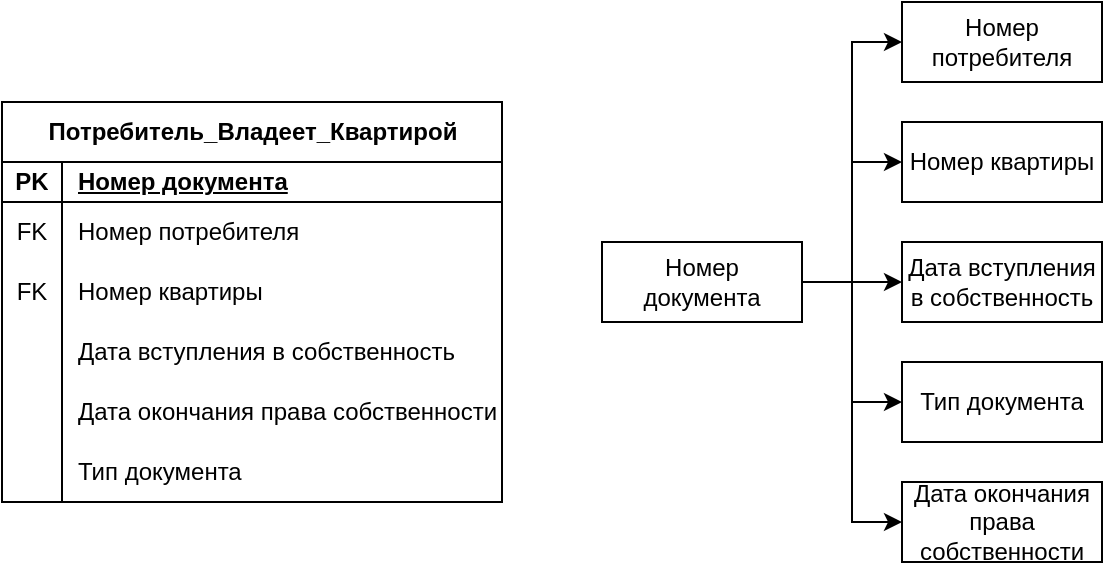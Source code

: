 <mxfile version="23.1.5" type="device">
  <diagram name="Страница — 1" id="FVYMMrZaKlNHgh18oETn">
    <mxGraphModel dx="273" dy="1230" grid="1" gridSize="10" guides="1" tooltips="1" connect="1" arrows="1" fold="1" page="1" pageScale="1" pageWidth="827" pageHeight="1169" math="0" shadow="0">
      <root>
        <mxCell id="0" />
        <mxCell id="1" parent="0" />
        <mxCell id="Vw5EIvt3NkMxzcTjgDEH-1" value="Потребитель_Владеет_Квартирой" style="shape=table;startSize=30;container=1;collapsible=1;childLayout=tableLayout;fixedRows=1;rowLines=0;fontStyle=1;align=center;resizeLast=1;html=1;" vertex="1" parent="1">
          <mxGeometry x="890" y="410" width="250" height="200" as="geometry" />
        </mxCell>
        <mxCell id="Vw5EIvt3NkMxzcTjgDEH-2" value="" style="shape=tableRow;horizontal=0;startSize=0;swimlaneHead=0;swimlaneBody=0;fillColor=none;collapsible=0;dropTarget=0;points=[[0,0.5],[1,0.5]];portConstraint=eastwest;top=0;left=0;right=0;bottom=1;" vertex="1" parent="Vw5EIvt3NkMxzcTjgDEH-1">
          <mxGeometry y="30" width="250" height="20" as="geometry" />
        </mxCell>
        <mxCell id="Vw5EIvt3NkMxzcTjgDEH-3" value="PK" style="shape=partialRectangle;connectable=0;fillColor=none;top=0;left=0;bottom=0;right=0;fontStyle=1;overflow=hidden;whiteSpace=wrap;html=1;" vertex="1" parent="Vw5EIvt3NkMxzcTjgDEH-2">
          <mxGeometry width="30" height="20" as="geometry">
            <mxRectangle width="30" height="20" as="alternateBounds" />
          </mxGeometry>
        </mxCell>
        <mxCell id="Vw5EIvt3NkMxzcTjgDEH-4" value="Номер документа" style="shape=partialRectangle;connectable=0;fillColor=none;top=0;left=0;bottom=0;right=0;align=left;spacingLeft=6;fontStyle=5;overflow=hidden;whiteSpace=wrap;html=1;" vertex="1" parent="Vw5EIvt3NkMxzcTjgDEH-2">
          <mxGeometry x="30" width="220" height="20" as="geometry">
            <mxRectangle width="220" height="20" as="alternateBounds" />
          </mxGeometry>
        </mxCell>
        <mxCell id="Vw5EIvt3NkMxzcTjgDEH-5" value="" style="shape=tableRow;horizontal=0;startSize=0;swimlaneHead=0;swimlaneBody=0;fillColor=none;collapsible=0;dropTarget=0;points=[[0,0.5],[1,0.5]];portConstraint=eastwest;top=0;left=0;right=0;bottom=0;" vertex="1" parent="Vw5EIvt3NkMxzcTjgDEH-1">
          <mxGeometry y="50" width="250" height="30" as="geometry" />
        </mxCell>
        <mxCell id="Vw5EIvt3NkMxzcTjgDEH-6" value="FK" style="shape=partialRectangle;connectable=0;fillColor=none;top=0;left=0;bottom=0;right=0;editable=1;overflow=hidden;whiteSpace=wrap;html=1;" vertex="1" parent="Vw5EIvt3NkMxzcTjgDEH-5">
          <mxGeometry width="30" height="30" as="geometry">
            <mxRectangle width="30" height="30" as="alternateBounds" />
          </mxGeometry>
        </mxCell>
        <mxCell id="Vw5EIvt3NkMxzcTjgDEH-7" value="Номер потребителя" style="shape=partialRectangle;connectable=0;fillColor=none;top=0;left=0;bottom=0;right=0;align=left;spacingLeft=6;overflow=hidden;whiteSpace=wrap;html=1;" vertex="1" parent="Vw5EIvt3NkMxzcTjgDEH-5">
          <mxGeometry x="30" width="220" height="30" as="geometry">
            <mxRectangle width="220" height="30" as="alternateBounds" />
          </mxGeometry>
        </mxCell>
        <mxCell id="Vw5EIvt3NkMxzcTjgDEH-8" value="" style="shape=tableRow;horizontal=0;startSize=0;swimlaneHead=0;swimlaneBody=0;fillColor=none;collapsible=0;dropTarget=0;points=[[0,0.5],[1,0.5]];portConstraint=eastwest;top=0;left=0;right=0;bottom=0;" vertex="1" parent="Vw5EIvt3NkMxzcTjgDEH-1">
          <mxGeometry y="80" width="250" height="30" as="geometry" />
        </mxCell>
        <mxCell id="Vw5EIvt3NkMxzcTjgDEH-9" value="FK" style="shape=partialRectangle;connectable=0;fillColor=none;top=0;left=0;bottom=0;right=0;editable=1;overflow=hidden;whiteSpace=wrap;html=1;" vertex="1" parent="Vw5EIvt3NkMxzcTjgDEH-8">
          <mxGeometry width="30" height="30" as="geometry">
            <mxRectangle width="30" height="30" as="alternateBounds" />
          </mxGeometry>
        </mxCell>
        <mxCell id="Vw5EIvt3NkMxzcTjgDEH-10" value="Номер квартиры" style="shape=partialRectangle;connectable=0;fillColor=none;top=0;left=0;bottom=0;right=0;align=left;spacingLeft=6;overflow=hidden;whiteSpace=wrap;html=1;" vertex="1" parent="Vw5EIvt3NkMxzcTjgDEH-8">
          <mxGeometry x="30" width="220" height="30" as="geometry">
            <mxRectangle width="220" height="30" as="alternateBounds" />
          </mxGeometry>
        </mxCell>
        <mxCell id="Vw5EIvt3NkMxzcTjgDEH-11" value="" style="shape=tableRow;horizontal=0;startSize=0;swimlaneHead=0;swimlaneBody=0;fillColor=none;collapsible=0;dropTarget=0;points=[[0,0.5],[1,0.5]];portConstraint=eastwest;top=0;left=0;right=0;bottom=0;" vertex="1" parent="Vw5EIvt3NkMxzcTjgDEH-1">
          <mxGeometry y="110" width="250" height="30" as="geometry" />
        </mxCell>
        <mxCell id="Vw5EIvt3NkMxzcTjgDEH-12" value="" style="shape=partialRectangle;connectable=0;fillColor=none;top=0;left=0;bottom=0;right=0;editable=1;overflow=hidden;whiteSpace=wrap;html=1;" vertex="1" parent="Vw5EIvt3NkMxzcTjgDEH-11">
          <mxGeometry width="30" height="30" as="geometry">
            <mxRectangle width="30" height="30" as="alternateBounds" />
          </mxGeometry>
        </mxCell>
        <mxCell id="Vw5EIvt3NkMxzcTjgDEH-13" value="Дата вступления в собственность" style="shape=partialRectangle;connectable=0;fillColor=none;top=0;left=0;bottom=0;right=0;align=left;spacingLeft=6;overflow=hidden;whiteSpace=wrap;html=1;" vertex="1" parent="Vw5EIvt3NkMxzcTjgDEH-11">
          <mxGeometry x="30" width="220" height="30" as="geometry">
            <mxRectangle width="220" height="30" as="alternateBounds" />
          </mxGeometry>
        </mxCell>
        <mxCell id="Vw5EIvt3NkMxzcTjgDEH-14" style="shape=tableRow;horizontal=0;startSize=0;swimlaneHead=0;swimlaneBody=0;fillColor=none;collapsible=0;dropTarget=0;points=[[0,0.5],[1,0.5]];portConstraint=eastwest;top=0;left=0;right=0;bottom=0;" vertex="1" parent="Vw5EIvt3NkMxzcTjgDEH-1">
          <mxGeometry y="140" width="250" height="30" as="geometry" />
        </mxCell>
        <mxCell id="Vw5EIvt3NkMxzcTjgDEH-15" style="shape=partialRectangle;connectable=0;fillColor=none;top=0;left=0;bottom=0;right=0;editable=1;overflow=hidden;whiteSpace=wrap;html=1;" vertex="1" parent="Vw5EIvt3NkMxzcTjgDEH-14">
          <mxGeometry width="30" height="30" as="geometry">
            <mxRectangle width="30" height="30" as="alternateBounds" />
          </mxGeometry>
        </mxCell>
        <mxCell id="Vw5EIvt3NkMxzcTjgDEH-16" value="Дата окончания права собственности" style="shape=partialRectangle;connectable=0;fillColor=none;top=0;left=0;bottom=0;right=0;align=left;spacingLeft=6;overflow=hidden;whiteSpace=wrap;html=1;" vertex="1" parent="Vw5EIvt3NkMxzcTjgDEH-14">
          <mxGeometry x="30" width="220" height="30" as="geometry">
            <mxRectangle width="220" height="30" as="alternateBounds" />
          </mxGeometry>
        </mxCell>
        <mxCell id="Vw5EIvt3NkMxzcTjgDEH-17" style="shape=tableRow;horizontal=0;startSize=0;swimlaneHead=0;swimlaneBody=0;fillColor=none;collapsible=0;dropTarget=0;points=[[0,0.5],[1,0.5]];portConstraint=eastwest;top=0;left=0;right=0;bottom=0;" vertex="1" parent="Vw5EIvt3NkMxzcTjgDEH-1">
          <mxGeometry y="170" width="250" height="30" as="geometry" />
        </mxCell>
        <mxCell id="Vw5EIvt3NkMxzcTjgDEH-18" style="shape=partialRectangle;connectable=0;fillColor=none;top=0;left=0;bottom=0;right=0;editable=1;overflow=hidden;whiteSpace=wrap;html=1;" vertex="1" parent="Vw5EIvt3NkMxzcTjgDEH-17">
          <mxGeometry width="30" height="30" as="geometry">
            <mxRectangle width="30" height="30" as="alternateBounds" />
          </mxGeometry>
        </mxCell>
        <mxCell id="Vw5EIvt3NkMxzcTjgDEH-19" value="Тип документа" style="shape=partialRectangle;connectable=0;fillColor=none;top=0;left=0;bottom=0;right=0;align=left;spacingLeft=6;overflow=hidden;whiteSpace=wrap;html=1;" vertex="1" parent="Vw5EIvt3NkMxzcTjgDEH-17">
          <mxGeometry x="30" width="220" height="30" as="geometry">
            <mxRectangle width="220" height="30" as="alternateBounds" />
          </mxGeometry>
        </mxCell>
        <mxCell id="Vw5EIvt3NkMxzcTjgDEH-26" style="edgeStyle=orthogonalEdgeStyle;rounded=0;orthogonalLoop=1;jettySize=auto;html=1;entryX=0;entryY=0.5;entryDx=0;entryDy=0;" edge="1" parent="1" source="Vw5EIvt3NkMxzcTjgDEH-20" target="Vw5EIvt3NkMxzcTjgDEH-23">
          <mxGeometry relative="1" as="geometry" />
        </mxCell>
        <mxCell id="Vw5EIvt3NkMxzcTjgDEH-27" style="edgeStyle=orthogonalEdgeStyle;rounded=0;orthogonalLoop=1;jettySize=auto;html=1;entryX=0;entryY=0.5;entryDx=0;entryDy=0;" edge="1" parent="1" source="Vw5EIvt3NkMxzcTjgDEH-20" target="Vw5EIvt3NkMxzcTjgDEH-21">
          <mxGeometry relative="1" as="geometry" />
        </mxCell>
        <mxCell id="Vw5EIvt3NkMxzcTjgDEH-28" style="edgeStyle=orthogonalEdgeStyle;rounded=0;orthogonalLoop=1;jettySize=auto;html=1;entryX=0;entryY=0.5;entryDx=0;entryDy=0;" edge="1" parent="1" source="Vw5EIvt3NkMxzcTjgDEH-20" target="Vw5EIvt3NkMxzcTjgDEH-24">
          <mxGeometry relative="1" as="geometry" />
        </mxCell>
        <mxCell id="Vw5EIvt3NkMxzcTjgDEH-29" style="edgeStyle=orthogonalEdgeStyle;rounded=0;orthogonalLoop=1;jettySize=auto;html=1;entryX=0;entryY=0.5;entryDx=0;entryDy=0;" edge="1" parent="1" source="Vw5EIvt3NkMxzcTjgDEH-20" target="Vw5EIvt3NkMxzcTjgDEH-25">
          <mxGeometry relative="1" as="geometry" />
        </mxCell>
        <mxCell id="Vw5EIvt3NkMxzcTjgDEH-30" style="edgeStyle=orthogonalEdgeStyle;rounded=0;orthogonalLoop=1;jettySize=auto;html=1;entryX=0;entryY=0.5;entryDx=0;entryDy=0;" edge="1" parent="1" source="Vw5EIvt3NkMxzcTjgDEH-20" target="Vw5EIvt3NkMxzcTjgDEH-22">
          <mxGeometry relative="1" as="geometry" />
        </mxCell>
        <mxCell id="Vw5EIvt3NkMxzcTjgDEH-20" value="Номер документа" style="whiteSpace=wrap;html=1;align=center;" vertex="1" parent="1">
          <mxGeometry x="1190" y="480" width="100" height="40" as="geometry" />
        </mxCell>
        <mxCell id="Vw5EIvt3NkMxzcTjgDEH-21" value="Номер потребителя" style="whiteSpace=wrap;html=1;align=center;" vertex="1" parent="1">
          <mxGeometry x="1340" y="360" width="100" height="40" as="geometry" />
        </mxCell>
        <mxCell id="Vw5EIvt3NkMxzcTjgDEH-22" value="Номер квартиры" style="whiteSpace=wrap;html=1;align=center;" vertex="1" parent="1">
          <mxGeometry x="1340" y="420" width="100" height="40" as="geometry" />
        </mxCell>
        <mxCell id="Vw5EIvt3NkMxzcTjgDEH-23" value="Дата вступления в собственность" style="whiteSpace=wrap;html=1;align=center;" vertex="1" parent="1">
          <mxGeometry x="1340" y="480" width="100" height="40" as="geometry" />
        </mxCell>
        <mxCell id="Vw5EIvt3NkMxzcTjgDEH-24" value="Дата окончания права собственности" style="whiteSpace=wrap;html=1;align=center;" vertex="1" parent="1">
          <mxGeometry x="1340" y="600" width="100" height="40" as="geometry" />
        </mxCell>
        <mxCell id="Vw5EIvt3NkMxzcTjgDEH-25" value="Тип документа" style="whiteSpace=wrap;html=1;align=center;" vertex="1" parent="1">
          <mxGeometry x="1340" y="540" width="100" height="40" as="geometry" />
        </mxCell>
      </root>
    </mxGraphModel>
  </diagram>
</mxfile>

